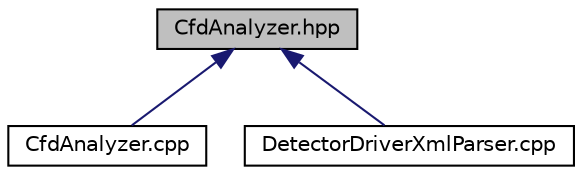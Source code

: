 digraph "CfdAnalyzer.hpp"
{
  edge [fontname="Helvetica",fontsize="10",labelfontname="Helvetica",labelfontsize="10"];
  node [fontname="Helvetica",fontsize="10",shape=record];
  Node1 [label="CfdAnalyzer.hpp",height=0.2,width=0.4,color="black", fillcolor="grey75", style="filled", fontcolor="black"];
  Node1 -> Node2 [dir="back",color="midnightblue",fontsize="10",style="solid",fontname="Helvetica"];
  Node2 [label="CfdAnalyzer.cpp",height=0.2,width=0.4,color="black", fillcolor="white", style="filled",URL="$db/d3f/_cfd_analyzer_8cpp.html",tooltip="Uses a Digital CFD to obtain waveform phases. "];
  Node1 -> Node3 [dir="back",color="midnightblue",fontsize="10",style="solid",fontname="Helvetica"];
  Node3 [label="DetectorDriverXmlParser.cpp",height=0.2,width=0.4,color="black", fillcolor="white", style="filled",URL="$dc/d67/_detector_driver_xml_parser_8cpp.html",tooltip="Class to parse the DetectorDriver node. "];
}
